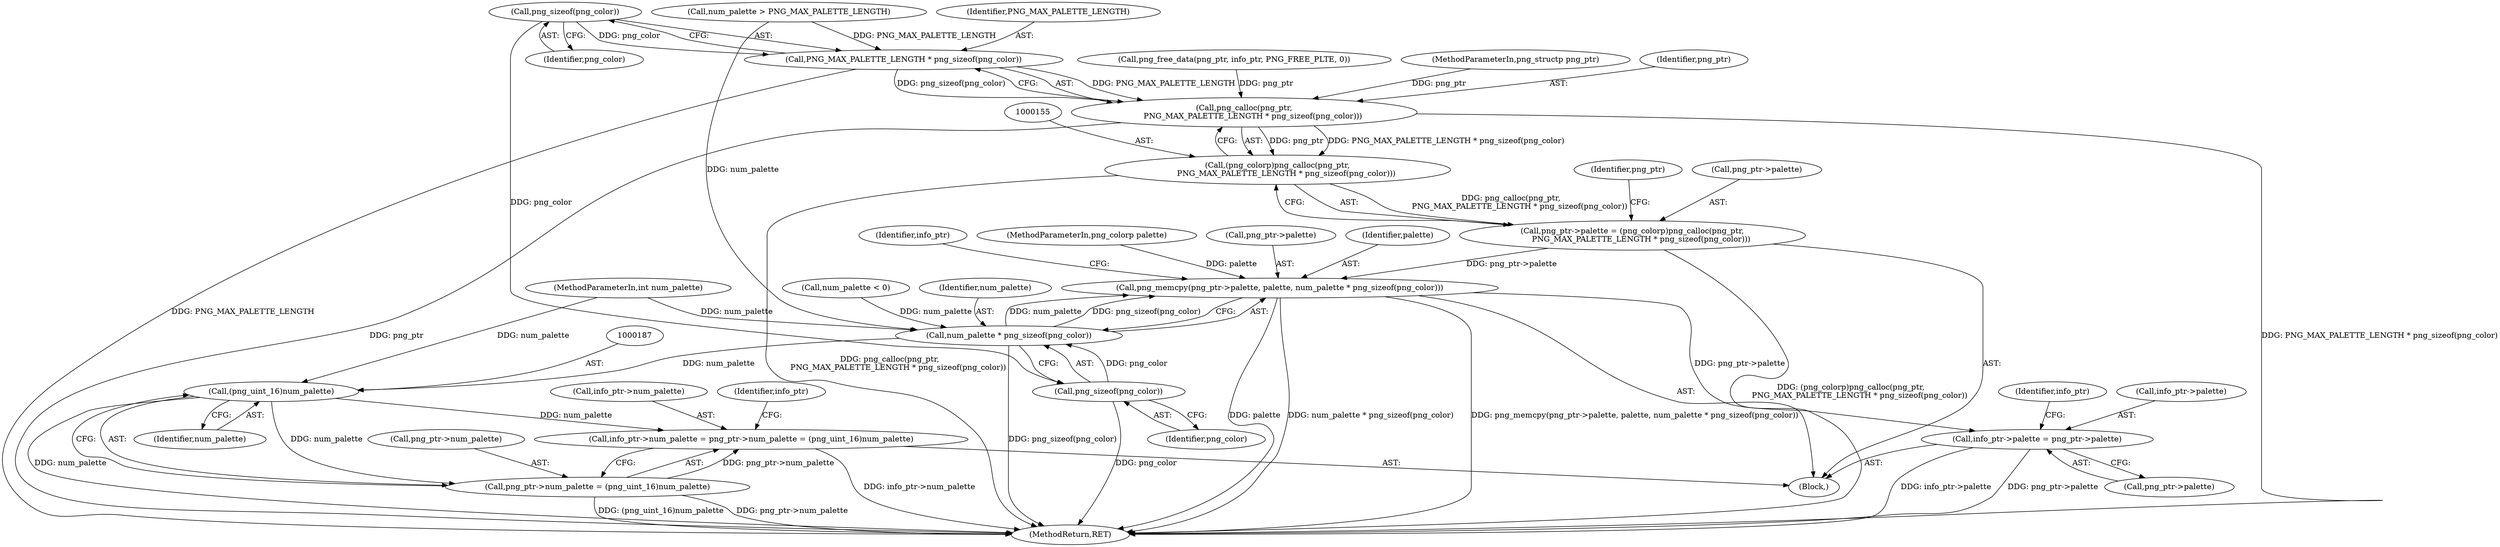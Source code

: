 digraph "0_Chrome_7f3d85b096f66870a15b37c2f40b219b2e292693_21@API" {
"1000160" [label="(Call,png_sizeof(png_color))"];
"1000158" [label="(Call,PNG_MAX_PALETTE_LENGTH * png_sizeof(png_color))"];
"1000156" [label="(Call,png_calloc(png_ptr,\n       PNG_MAX_PALETTE_LENGTH * png_sizeof(png_color)))"];
"1000154" [label="(Call,(png_colorp)png_calloc(png_ptr,\n       PNG_MAX_PALETTE_LENGTH * png_sizeof(png_color)))"];
"1000150" [label="(Call,png_ptr->palette = (png_colorp)png_calloc(png_ptr,\n       PNG_MAX_PALETTE_LENGTH * png_sizeof(png_color)))"];
"1000162" [label="(Call,png_memcpy(png_ptr->palette, palette, num_palette * png_sizeof(png_color)))"];
"1000171" [label="(Call,info_ptr->palette = png_ptr->palette)"];
"1000169" [label="(Call,png_sizeof(png_color))"];
"1000167" [label="(Call,num_palette * png_sizeof(png_color))"];
"1000186" [label="(Call,(png_uint_16)num_palette)"];
"1000178" [label="(Call,info_ptr->num_palette = png_ptr->num_palette = (png_uint_16)num_palette)"];
"1000182" [label="(Call,png_ptr->num_palette = (png_uint_16)num_palette)"];
"1000159" [label="(Identifier,PNG_MAX_PALETTE_LENGTH)"];
"1000156" [label="(Call,png_calloc(png_ptr,\n       PNG_MAX_PALETTE_LENGTH * png_sizeof(png_color)))"];
"1000162" [label="(Call,png_memcpy(png_ptr->palette, palette, num_palette * png_sizeof(png_color)))"];
"1000183" [label="(Call,png_ptr->num_palette)"];
"1000151" [label="(Call,png_ptr->palette)"];
"1000163" [label="(Call,png_ptr->palette)"];
"1000150" [label="(Call,png_ptr->palette = (png_colorp)png_calloc(png_ptr,\n       PNG_MAX_PALETTE_LENGTH * png_sizeof(png_color)))"];
"1000191" [label="(Identifier,info_ptr)"];
"1000169" [label="(Call,png_sizeof(png_color))"];
"1000166" [label="(Identifier,palette)"];
"1000171" [label="(Call,info_ptr->palette = png_ptr->palette)"];
"1000154" [label="(Call,(png_colorp)png_calloc(png_ptr,\n       PNG_MAX_PALETTE_LENGTH * png_sizeof(png_color)))"];
"1000173" [label="(Identifier,info_ptr)"];
"1000160" [label="(Call,png_sizeof(png_color))"];
"1000103" [label="(MethodParameterIn,png_structp png_ptr)"];
"1000172" [label="(Call,info_ptr->palette)"];
"1000157" [label="(Identifier,png_ptr)"];
"1000179" [label="(Call,info_ptr->num_palette)"];
"1000126" [label="(Call,num_palette > PNG_MAX_PALETTE_LENGTH)"];
"1000158" [label="(Call,PNG_MAX_PALETTE_LENGTH * png_sizeof(png_color))"];
"1000161" [label="(Identifier,png_color)"];
"1000182" [label="(Call,png_ptr->num_palette = (png_uint_16)num_palette)"];
"1000145" [label="(Call,png_free_data(png_ptr, info_ptr, PNG_FREE_PLTE, 0))"];
"1000107" [label="(Block,)"];
"1000164" [label="(Identifier,png_ptr)"];
"1000170" [label="(Identifier,png_color)"];
"1000180" [label="(Identifier,info_ptr)"];
"1000167" [label="(Call,num_palette * png_sizeof(png_color))"];
"1000175" [label="(Call,png_ptr->palette)"];
"1000123" [label="(Call,num_palette < 0)"];
"1000178" [label="(Call,info_ptr->num_palette = png_ptr->num_palette = (png_uint_16)num_palette)"];
"1000106" [label="(MethodParameterIn,int num_palette)"];
"1000105" [label="(MethodParameterIn,png_colorp palette)"];
"1000199" [label="(MethodReturn,RET)"];
"1000168" [label="(Identifier,num_palette)"];
"1000186" [label="(Call,(png_uint_16)num_palette)"];
"1000188" [label="(Identifier,num_palette)"];
"1000160" -> "1000158"  [label="AST: "];
"1000160" -> "1000161"  [label="CFG: "];
"1000161" -> "1000160"  [label="AST: "];
"1000158" -> "1000160"  [label="CFG: "];
"1000160" -> "1000158"  [label="DDG: png_color"];
"1000160" -> "1000169"  [label="DDG: png_color"];
"1000158" -> "1000156"  [label="AST: "];
"1000159" -> "1000158"  [label="AST: "];
"1000156" -> "1000158"  [label="CFG: "];
"1000158" -> "1000199"  [label="DDG: PNG_MAX_PALETTE_LENGTH"];
"1000158" -> "1000156"  [label="DDG: PNG_MAX_PALETTE_LENGTH"];
"1000158" -> "1000156"  [label="DDG: png_sizeof(png_color)"];
"1000126" -> "1000158"  [label="DDG: PNG_MAX_PALETTE_LENGTH"];
"1000156" -> "1000154"  [label="AST: "];
"1000157" -> "1000156"  [label="AST: "];
"1000154" -> "1000156"  [label="CFG: "];
"1000156" -> "1000199"  [label="DDG: png_ptr"];
"1000156" -> "1000199"  [label="DDG: PNG_MAX_PALETTE_LENGTH * png_sizeof(png_color)"];
"1000156" -> "1000154"  [label="DDG: png_ptr"];
"1000156" -> "1000154"  [label="DDG: PNG_MAX_PALETTE_LENGTH * png_sizeof(png_color)"];
"1000145" -> "1000156"  [label="DDG: png_ptr"];
"1000103" -> "1000156"  [label="DDG: png_ptr"];
"1000154" -> "1000150"  [label="AST: "];
"1000155" -> "1000154"  [label="AST: "];
"1000150" -> "1000154"  [label="CFG: "];
"1000154" -> "1000199"  [label="DDG: png_calloc(png_ptr,\n       PNG_MAX_PALETTE_LENGTH * png_sizeof(png_color))"];
"1000154" -> "1000150"  [label="DDG: png_calloc(png_ptr,\n       PNG_MAX_PALETTE_LENGTH * png_sizeof(png_color))"];
"1000150" -> "1000107"  [label="AST: "];
"1000151" -> "1000150"  [label="AST: "];
"1000164" -> "1000150"  [label="CFG: "];
"1000150" -> "1000199"  [label="DDG: (png_colorp)png_calloc(png_ptr,\n       PNG_MAX_PALETTE_LENGTH * png_sizeof(png_color))"];
"1000150" -> "1000162"  [label="DDG: png_ptr->palette"];
"1000162" -> "1000107"  [label="AST: "];
"1000162" -> "1000167"  [label="CFG: "];
"1000163" -> "1000162"  [label="AST: "];
"1000166" -> "1000162"  [label="AST: "];
"1000167" -> "1000162"  [label="AST: "];
"1000173" -> "1000162"  [label="CFG: "];
"1000162" -> "1000199"  [label="DDG: png_memcpy(png_ptr->palette, palette, num_palette * png_sizeof(png_color))"];
"1000162" -> "1000199"  [label="DDG: palette"];
"1000162" -> "1000199"  [label="DDG: num_palette * png_sizeof(png_color)"];
"1000105" -> "1000162"  [label="DDG: palette"];
"1000167" -> "1000162"  [label="DDG: num_palette"];
"1000167" -> "1000162"  [label="DDG: png_sizeof(png_color)"];
"1000162" -> "1000171"  [label="DDG: png_ptr->palette"];
"1000171" -> "1000107"  [label="AST: "];
"1000171" -> "1000175"  [label="CFG: "];
"1000172" -> "1000171"  [label="AST: "];
"1000175" -> "1000171"  [label="AST: "];
"1000180" -> "1000171"  [label="CFG: "];
"1000171" -> "1000199"  [label="DDG: info_ptr->palette"];
"1000171" -> "1000199"  [label="DDG: png_ptr->palette"];
"1000169" -> "1000167"  [label="AST: "];
"1000169" -> "1000170"  [label="CFG: "];
"1000170" -> "1000169"  [label="AST: "];
"1000167" -> "1000169"  [label="CFG: "];
"1000169" -> "1000199"  [label="DDG: png_color"];
"1000169" -> "1000167"  [label="DDG: png_color"];
"1000168" -> "1000167"  [label="AST: "];
"1000167" -> "1000199"  [label="DDG: png_sizeof(png_color)"];
"1000126" -> "1000167"  [label="DDG: num_palette"];
"1000123" -> "1000167"  [label="DDG: num_palette"];
"1000106" -> "1000167"  [label="DDG: num_palette"];
"1000167" -> "1000186"  [label="DDG: num_palette"];
"1000186" -> "1000182"  [label="AST: "];
"1000186" -> "1000188"  [label="CFG: "];
"1000187" -> "1000186"  [label="AST: "];
"1000188" -> "1000186"  [label="AST: "];
"1000182" -> "1000186"  [label="CFG: "];
"1000186" -> "1000199"  [label="DDG: num_palette"];
"1000186" -> "1000178"  [label="DDG: num_palette"];
"1000186" -> "1000182"  [label="DDG: num_palette"];
"1000106" -> "1000186"  [label="DDG: num_palette"];
"1000178" -> "1000107"  [label="AST: "];
"1000178" -> "1000182"  [label="CFG: "];
"1000179" -> "1000178"  [label="AST: "];
"1000182" -> "1000178"  [label="AST: "];
"1000191" -> "1000178"  [label="CFG: "];
"1000178" -> "1000199"  [label="DDG: info_ptr->num_palette"];
"1000182" -> "1000178"  [label="DDG: png_ptr->num_palette"];
"1000183" -> "1000182"  [label="AST: "];
"1000182" -> "1000199"  [label="DDG: (png_uint_16)num_palette"];
"1000182" -> "1000199"  [label="DDG: png_ptr->num_palette"];
}
